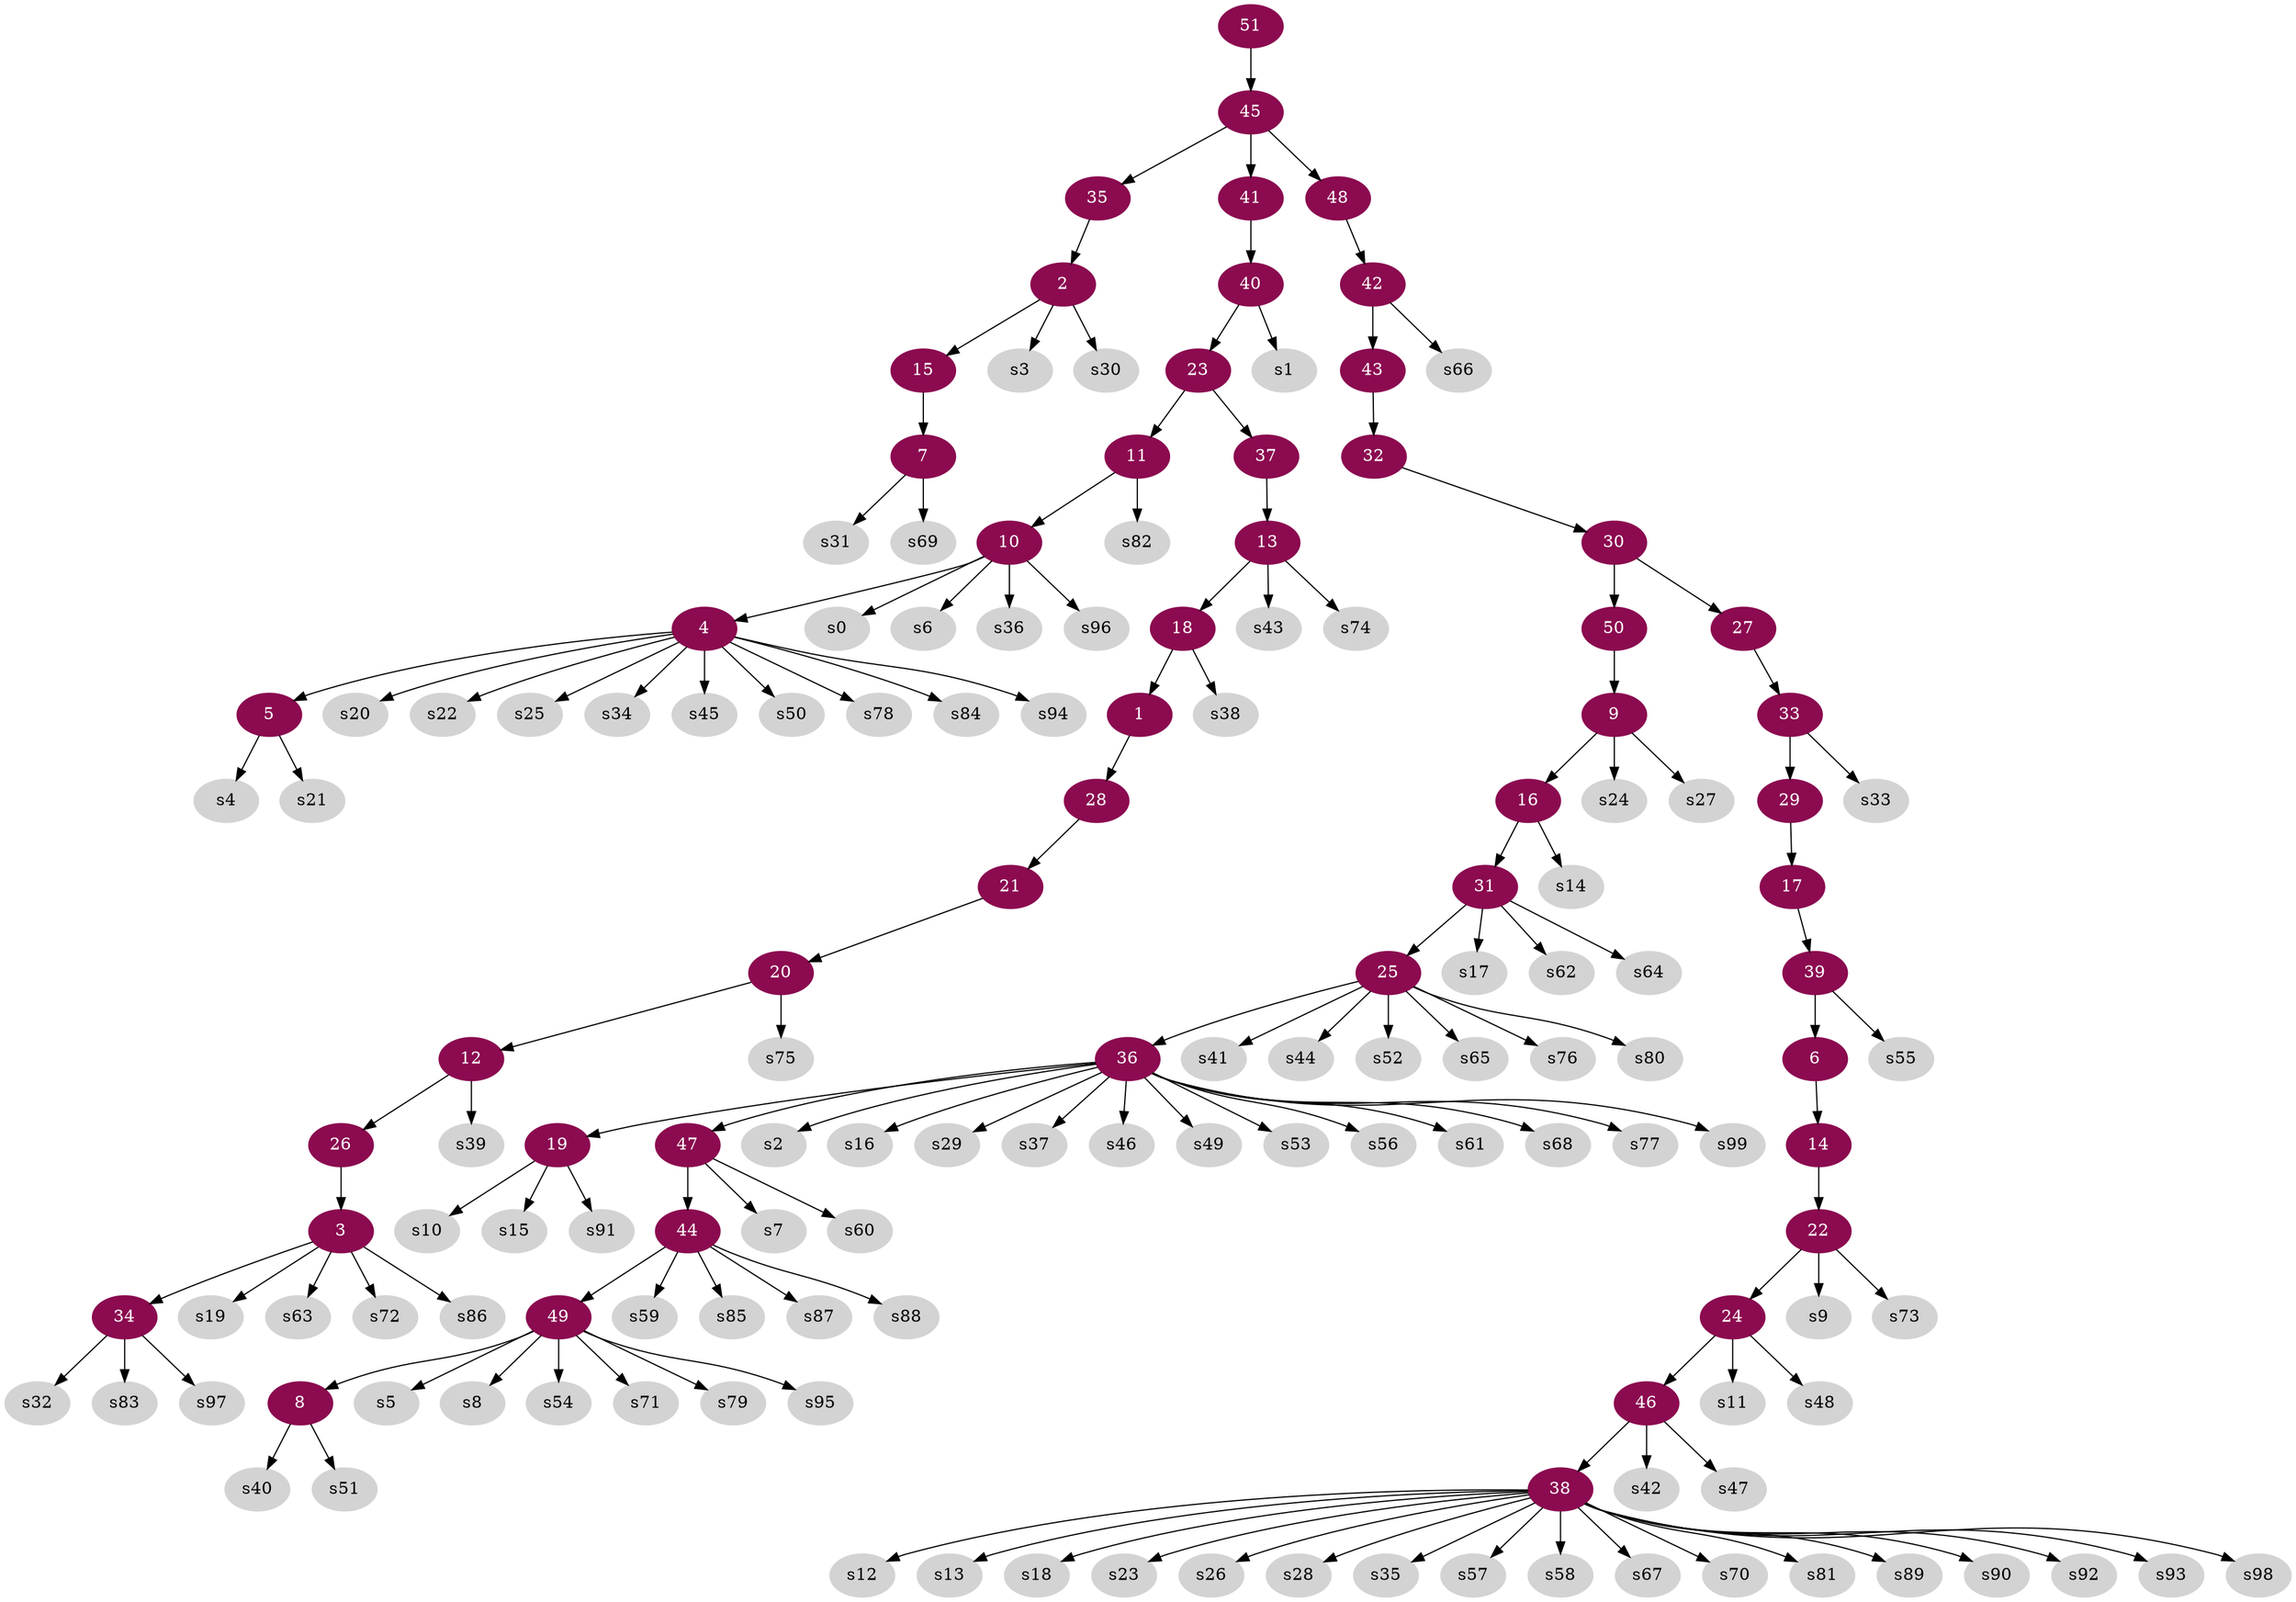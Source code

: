 digraph G {
node [color=deeppink4, style=filled, fontcolor=white];
18 -> 1;
35 -> 2;
26 -> 3;
10 -> 4;
4 -> 5;
39 -> 6;
15 -> 7;
49 -> 8;
50 -> 9;
11 -> 10;
23 -> 11;
20 -> 12;
37 -> 13;
6 -> 14;
2 -> 15;
9 -> 16;
29 -> 17;
13 -> 18;
36 -> 19;
21 -> 20;
28 -> 21;
14 -> 22;
40 -> 23;
22 -> 24;
31 -> 25;
12 -> 26;
30 -> 27;
1 -> 28;
33 -> 29;
32 -> 30;
16 -> 31;
43 -> 32;
27 -> 33;
3 -> 34;
45 -> 35;
25 -> 36;
23 -> 37;
46 -> 38;
17 -> 39;
41 -> 40;
45 -> 41;
48 -> 42;
42 -> 43;
47 -> 44;
51 -> 45;
24 -> 46;
36 -> 47;
45 -> 48;
44 -> 49;
30 -> 50;
node [color=lightgrey, style=filled, fontcolor=black];
2 -> s3;
2 -> s30;
3 -> s19;
3 -> s63;
3 -> s72;
3 -> s86;
4 -> s20;
4 -> s22;
4 -> s25;
4 -> s34;
4 -> s45;
4 -> s50;
4 -> s78;
4 -> s84;
4 -> s94;
5 -> s4;
5 -> s21;
7 -> s31;
7 -> s69;
8 -> s40;
8 -> s51;
9 -> s24;
9 -> s27;
10 -> s0;
10 -> s6;
10 -> s36;
10 -> s96;
11 -> s82;
12 -> s39;
13 -> s43;
13 -> s74;
16 -> s14;
18 -> s38;
19 -> s10;
19 -> s15;
19 -> s91;
20 -> s75;
22 -> s9;
22 -> s73;
24 -> s11;
24 -> s48;
25 -> s41;
25 -> s44;
25 -> s52;
25 -> s65;
25 -> s76;
25 -> s80;
31 -> s17;
31 -> s62;
31 -> s64;
33 -> s33;
34 -> s32;
34 -> s83;
34 -> s97;
36 -> s2;
36 -> s16;
36 -> s29;
36 -> s37;
36 -> s46;
36 -> s49;
36 -> s53;
36 -> s56;
36 -> s61;
36 -> s68;
36 -> s77;
36 -> s99;
38 -> s12;
38 -> s13;
38 -> s18;
38 -> s23;
38 -> s26;
38 -> s28;
38 -> s35;
38 -> s57;
38 -> s58;
38 -> s67;
38 -> s70;
38 -> s81;
38 -> s89;
38 -> s90;
38 -> s92;
38 -> s93;
38 -> s98;
39 -> s55;
40 -> s1;
42 -> s66;
44 -> s59;
44 -> s85;
44 -> s87;
44 -> s88;
46 -> s42;
46 -> s47;
47 -> s7;
47 -> s60;
49 -> s5;
49 -> s8;
49 -> s54;
49 -> s71;
49 -> s79;
49 -> s95;
}
